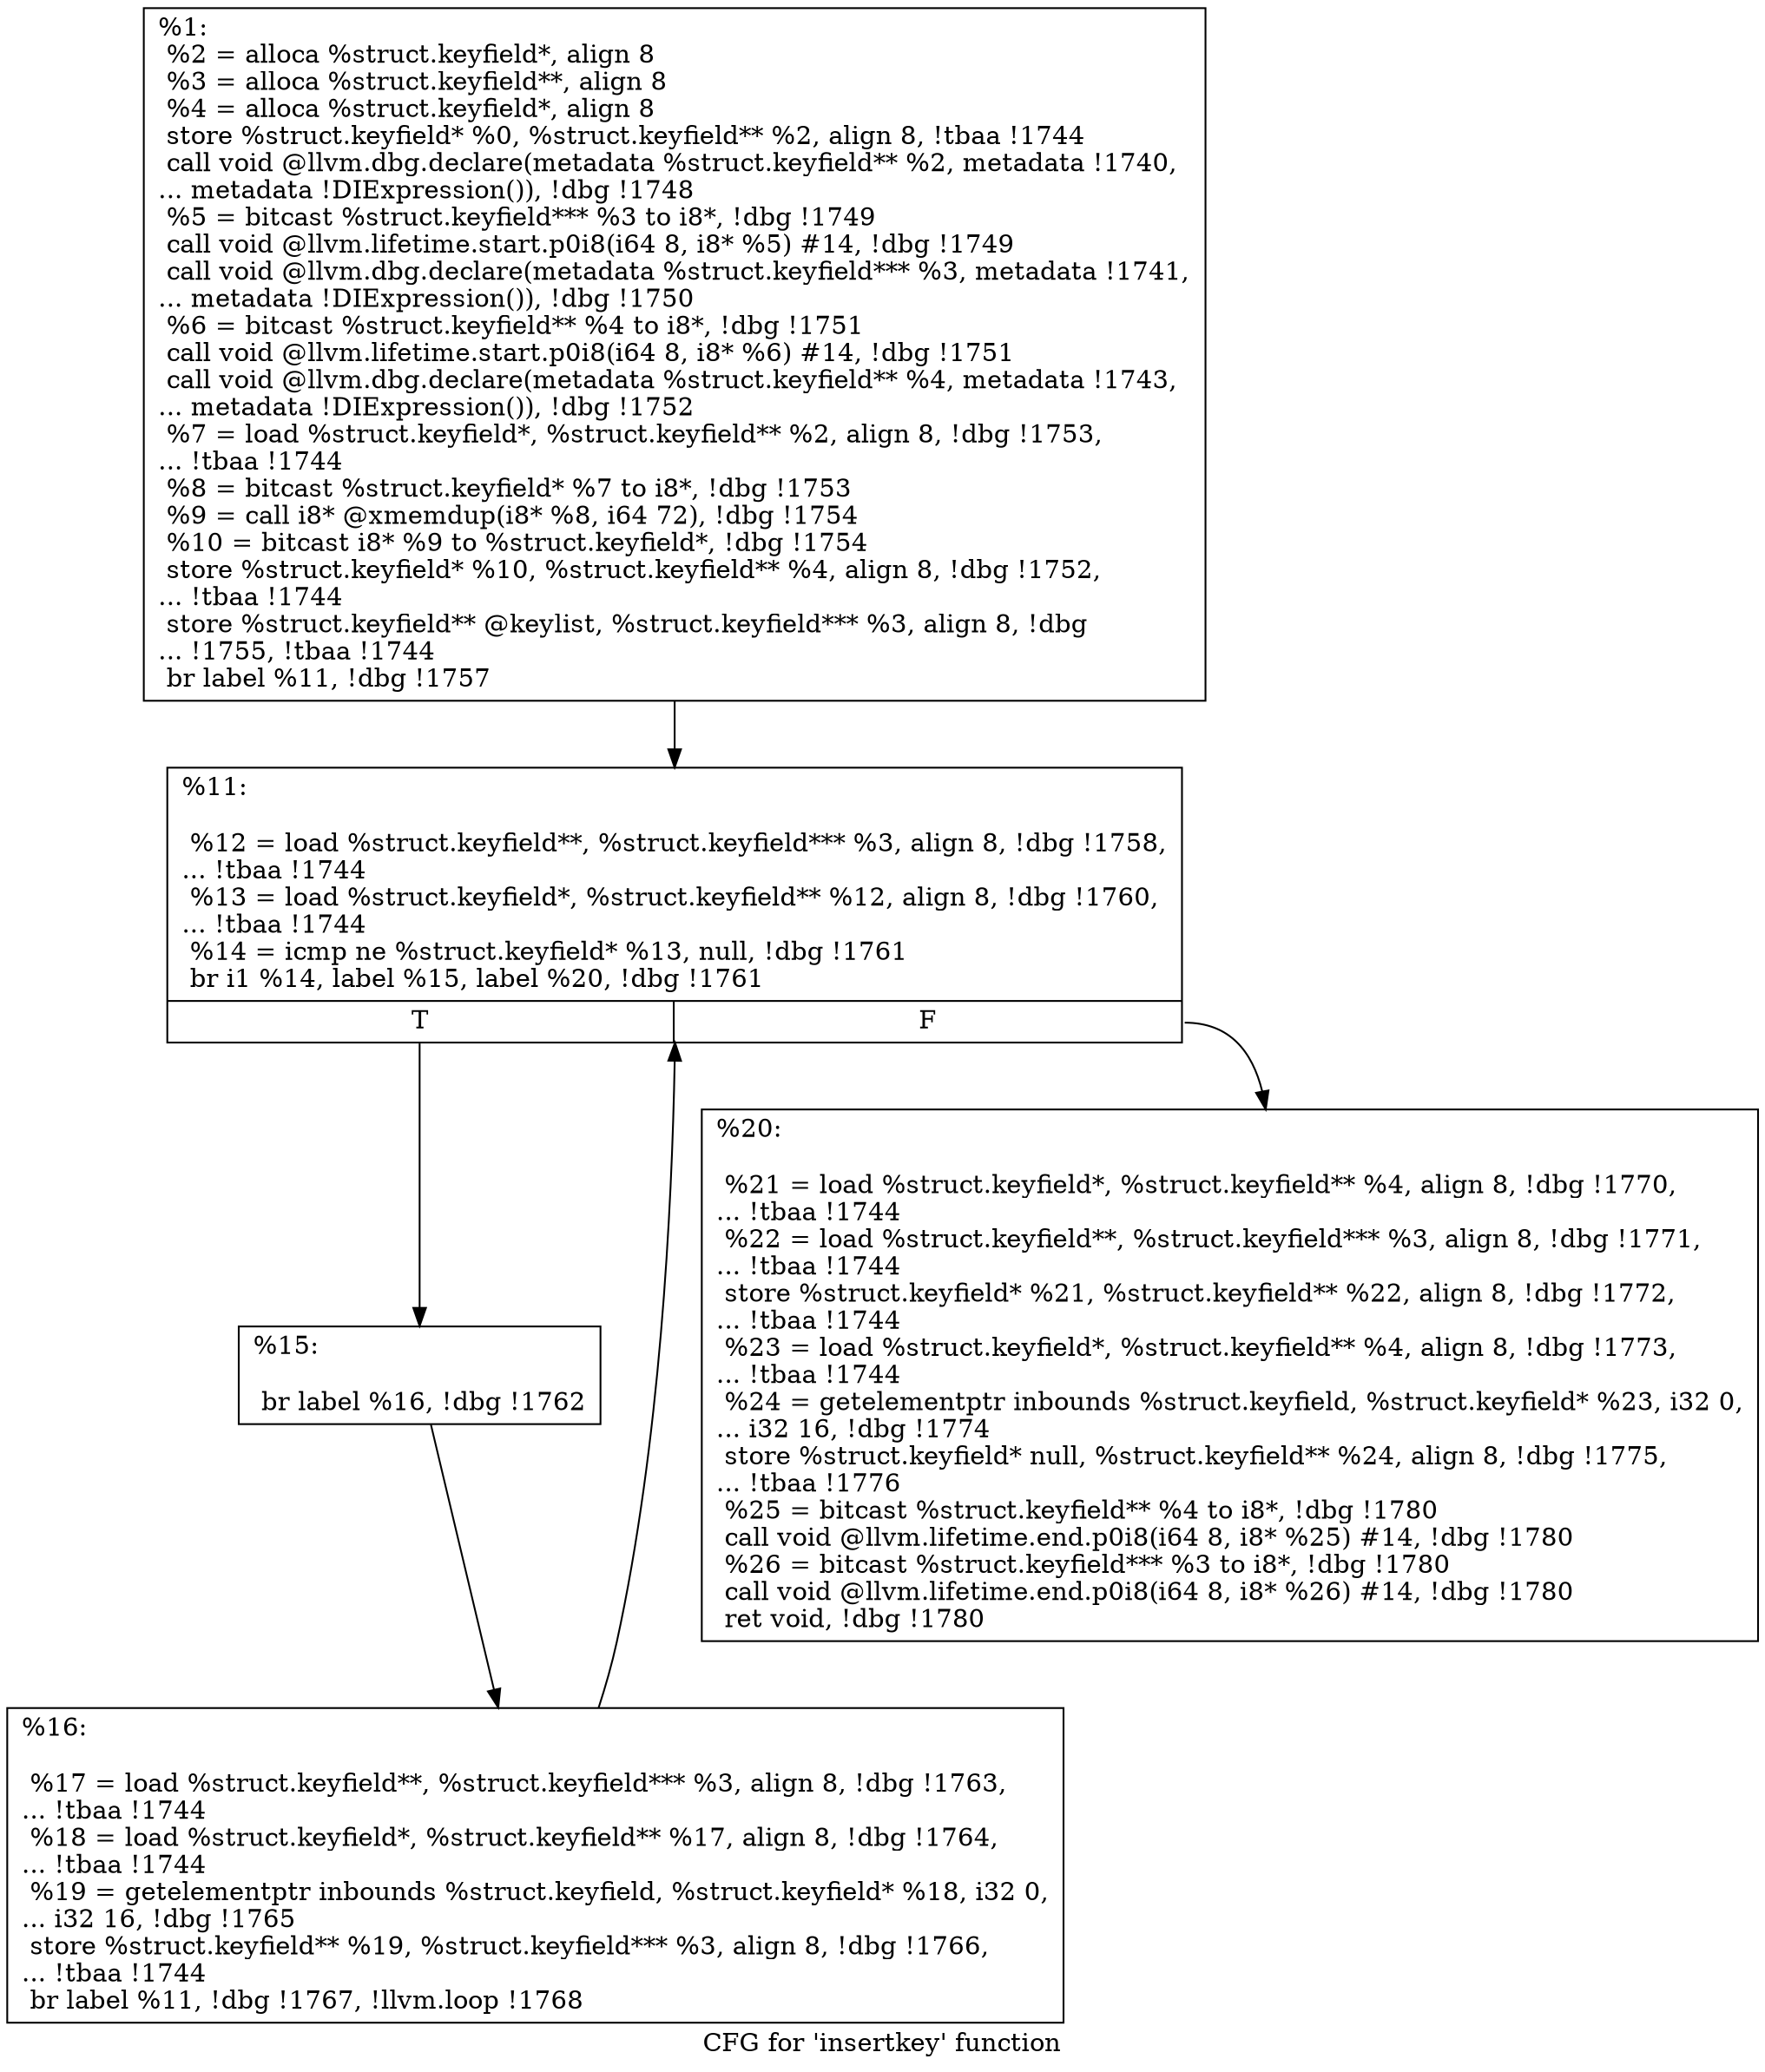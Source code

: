 digraph "CFG for 'insertkey' function" {
	label="CFG for 'insertkey' function";

	Node0x1e6d740 [shape=record,label="{%1:\l  %2 = alloca %struct.keyfield*, align 8\l  %3 = alloca %struct.keyfield**, align 8\l  %4 = alloca %struct.keyfield*, align 8\l  store %struct.keyfield* %0, %struct.keyfield** %2, align 8, !tbaa !1744\l  call void @llvm.dbg.declare(metadata %struct.keyfield** %2, metadata !1740,\l... metadata !DIExpression()), !dbg !1748\l  %5 = bitcast %struct.keyfield*** %3 to i8*, !dbg !1749\l  call void @llvm.lifetime.start.p0i8(i64 8, i8* %5) #14, !dbg !1749\l  call void @llvm.dbg.declare(metadata %struct.keyfield*** %3, metadata !1741,\l... metadata !DIExpression()), !dbg !1750\l  %6 = bitcast %struct.keyfield** %4 to i8*, !dbg !1751\l  call void @llvm.lifetime.start.p0i8(i64 8, i8* %6) #14, !dbg !1751\l  call void @llvm.dbg.declare(metadata %struct.keyfield** %4, metadata !1743,\l... metadata !DIExpression()), !dbg !1752\l  %7 = load %struct.keyfield*, %struct.keyfield** %2, align 8, !dbg !1753,\l... !tbaa !1744\l  %8 = bitcast %struct.keyfield* %7 to i8*, !dbg !1753\l  %9 = call i8* @xmemdup(i8* %8, i64 72), !dbg !1754\l  %10 = bitcast i8* %9 to %struct.keyfield*, !dbg !1754\l  store %struct.keyfield* %10, %struct.keyfield** %4, align 8, !dbg !1752,\l... !tbaa !1744\l  store %struct.keyfield** @keylist, %struct.keyfield*** %3, align 8, !dbg\l... !1755, !tbaa !1744\l  br label %11, !dbg !1757\l}"];
	Node0x1e6d740 -> Node0x1e6f150;
	Node0x1e6f150 [shape=record,label="{%11:\l\l  %12 = load %struct.keyfield**, %struct.keyfield*** %3, align 8, !dbg !1758,\l... !tbaa !1744\l  %13 = load %struct.keyfield*, %struct.keyfield** %12, align 8, !dbg !1760,\l... !tbaa !1744\l  %14 = icmp ne %struct.keyfield* %13, null, !dbg !1761\l  br i1 %14, label %15, label %20, !dbg !1761\l|{<s0>T|<s1>F}}"];
	Node0x1e6f150:s0 -> Node0x1e6f1a0;
	Node0x1e6f150:s1 -> Node0x1e6f240;
	Node0x1e6f1a0 [shape=record,label="{%15:\l\l  br label %16, !dbg !1762\l}"];
	Node0x1e6f1a0 -> Node0x1e6f1f0;
	Node0x1e6f1f0 [shape=record,label="{%16:\l\l  %17 = load %struct.keyfield**, %struct.keyfield*** %3, align 8, !dbg !1763,\l... !tbaa !1744\l  %18 = load %struct.keyfield*, %struct.keyfield** %17, align 8, !dbg !1764,\l... !tbaa !1744\l  %19 = getelementptr inbounds %struct.keyfield, %struct.keyfield* %18, i32 0,\l... i32 16, !dbg !1765\l  store %struct.keyfield** %19, %struct.keyfield*** %3, align 8, !dbg !1766,\l... !tbaa !1744\l  br label %11, !dbg !1767, !llvm.loop !1768\l}"];
	Node0x1e6f1f0 -> Node0x1e6f150;
	Node0x1e6f240 [shape=record,label="{%20:\l\l  %21 = load %struct.keyfield*, %struct.keyfield** %4, align 8, !dbg !1770,\l... !tbaa !1744\l  %22 = load %struct.keyfield**, %struct.keyfield*** %3, align 8, !dbg !1771,\l... !tbaa !1744\l  store %struct.keyfield* %21, %struct.keyfield** %22, align 8, !dbg !1772,\l... !tbaa !1744\l  %23 = load %struct.keyfield*, %struct.keyfield** %4, align 8, !dbg !1773,\l... !tbaa !1744\l  %24 = getelementptr inbounds %struct.keyfield, %struct.keyfield* %23, i32 0,\l... i32 16, !dbg !1774\l  store %struct.keyfield* null, %struct.keyfield** %24, align 8, !dbg !1775,\l... !tbaa !1776\l  %25 = bitcast %struct.keyfield** %4 to i8*, !dbg !1780\l  call void @llvm.lifetime.end.p0i8(i64 8, i8* %25) #14, !dbg !1780\l  %26 = bitcast %struct.keyfield*** %3 to i8*, !dbg !1780\l  call void @llvm.lifetime.end.p0i8(i64 8, i8* %26) #14, !dbg !1780\l  ret void, !dbg !1780\l}"];
}
